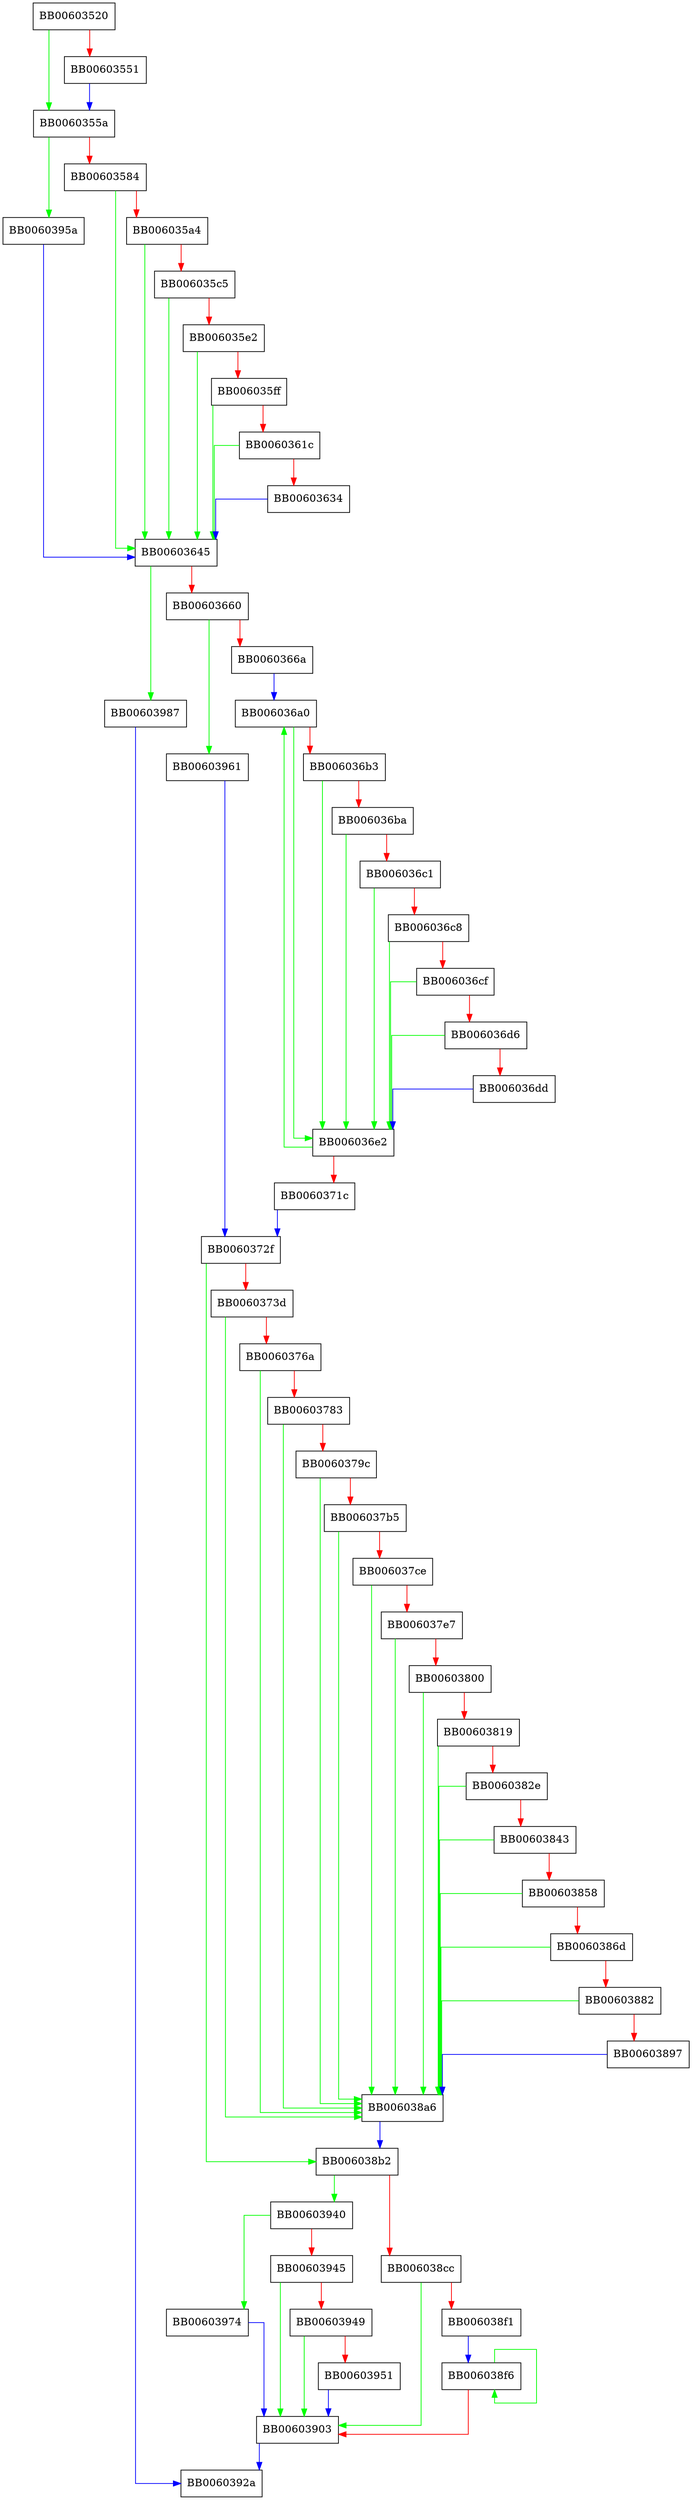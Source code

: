 digraph CRYPTO_ccm128_decrypt {
  node [shape="box"];
  graph [splines=ortho];
  BB00603520 -> BB0060355a [color="green"];
  BB00603520 -> BB00603551 [color="red"];
  BB00603551 -> BB0060355a [color="blue"];
  BB0060355a -> BB0060395a [color="green"];
  BB0060355a -> BB00603584 [color="red"];
  BB00603584 -> BB00603645 [color="green"];
  BB00603584 -> BB006035a4 [color="red"];
  BB006035a4 -> BB00603645 [color="green"];
  BB006035a4 -> BB006035c5 [color="red"];
  BB006035c5 -> BB00603645 [color="green"];
  BB006035c5 -> BB006035e2 [color="red"];
  BB006035e2 -> BB00603645 [color="green"];
  BB006035e2 -> BB006035ff [color="red"];
  BB006035ff -> BB00603645 [color="green"];
  BB006035ff -> BB0060361c [color="red"];
  BB0060361c -> BB00603645 [color="green"];
  BB0060361c -> BB00603634 [color="red"];
  BB00603634 -> BB00603645 [color="blue"];
  BB00603645 -> BB00603987 [color="green"];
  BB00603645 -> BB00603660 [color="red"];
  BB00603660 -> BB00603961 [color="green"];
  BB00603660 -> BB0060366a [color="red"];
  BB0060366a -> BB006036a0 [color="blue"];
  BB006036a0 -> BB006036e2 [color="green"];
  BB006036a0 -> BB006036b3 [color="red"];
  BB006036b3 -> BB006036e2 [color="green"];
  BB006036b3 -> BB006036ba [color="red"];
  BB006036ba -> BB006036e2 [color="green"];
  BB006036ba -> BB006036c1 [color="red"];
  BB006036c1 -> BB006036e2 [color="green"];
  BB006036c1 -> BB006036c8 [color="red"];
  BB006036c8 -> BB006036e2 [color="green"];
  BB006036c8 -> BB006036cf [color="red"];
  BB006036cf -> BB006036e2 [color="green"];
  BB006036cf -> BB006036d6 [color="red"];
  BB006036d6 -> BB006036e2 [color="green"];
  BB006036d6 -> BB006036dd [color="red"];
  BB006036dd -> BB006036e2 [color="blue"];
  BB006036e2 -> BB006036a0 [color="green"];
  BB006036e2 -> BB0060371c [color="red"];
  BB0060371c -> BB0060372f [color="blue"];
  BB0060372f -> BB006038b2 [color="green"];
  BB0060372f -> BB0060373d [color="red"];
  BB0060373d -> BB006038a6 [color="green"];
  BB0060373d -> BB0060376a [color="red"];
  BB0060376a -> BB006038a6 [color="green"];
  BB0060376a -> BB00603783 [color="red"];
  BB00603783 -> BB006038a6 [color="green"];
  BB00603783 -> BB0060379c [color="red"];
  BB0060379c -> BB006038a6 [color="green"];
  BB0060379c -> BB006037b5 [color="red"];
  BB006037b5 -> BB006038a6 [color="green"];
  BB006037b5 -> BB006037ce [color="red"];
  BB006037ce -> BB006038a6 [color="green"];
  BB006037ce -> BB006037e7 [color="red"];
  BB006037e7 -> BB006038a6 [color="green"];
  BB006037e7 -> BB00603800 [color="red"];
  BB00603800 -> BB006038a6 [color="green"];
  BB00603800 -> BB00603819 [color="red"];
  BB00603819 -> BB006038a6 [color="green"];
  BB00603819 -> BB0060382e [color="red"];
  BB0060382e -> BB006038a6 [color="green"];
  BB0060382e -> BB00603843 [color="red"];
  BB00603843 -> BB006038a6 [color="green"];
  BB00603843 -> BB00603858 [color="red"];
  BB00603858 -> BB006038a6 [color="green"];
  BB00603858 -> BB0060386d [color="red"];
  BB0060386d -> BB006038a6 [color="green"];
  BB0060386d -> BB00603882 [color="red"];
  BB00603882 -> BB006038a6 [color="green"];
  BB00603882 -> BB00603897 [color="red"];
  BB00603897 -> BB006038a6 [color="blue"];
  BB006038a6 -> BB006038b2 [color="blue"];
  BB006038b2 -> BB00603940 [color="green"];
  BB006038b2 -> BB006038cc [color="red"];
  BB006038cc -> BB00603903 [color="green"];
  BB006038cc -> BB006038f1 [color="red"];
  BB006038f1 -> BB006038f6 [color="blue"];
  BB006038f6 -> BB006038f6 [color="green"];
  BB006038f6 -> BB00603903 [color="red"];
  BB00603903 -> BB0060392a [color="blue"];
  BB00603940 -> BB00603974 [color="green"];
  BB00603940 -> BB00603945 [color="red"];
  BB00603945 -> BB00603903 [color="green"];
  BB00603945 -> BB00603949 [color="red"];
  BB00603949 -> BB00603903 [color="green"];
  BB00603949 -> BB00603951 [color="red"];
  BB00603951 -> BB00603903 [color="blue"];
  BB0060395a -> BB00603645 [color="blue"];
  BB00603961 -> BB0060372f [color="blue"];
  BB00603974 -> BB00603903 [color="blue"];
  BB00603987 -> BB0060392a [color="blue"];
}